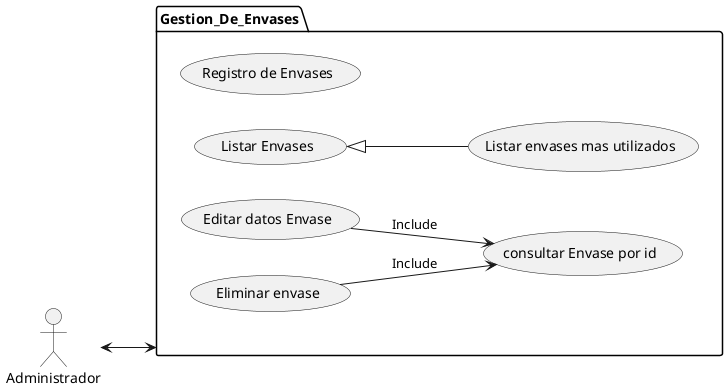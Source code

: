 @startuml
left to right direction

actor Administrador as admin
package Gestion_De_Envases{

    (Registro de Envases) as CU1
    (consultar Envase por id) as CU2

    (Editar datos Envase) as CU6
    (Listar Envases) as CU7
    (Listar envases mas utilizados) as CU8
    (Eliminar envase) as CU9

    CU9 --> CU2 : Include
    CU6 --> CU2 : Include
    CU7 <|-- CU8
    admin <--> Gestion_De_Envases
}
   @enduml
